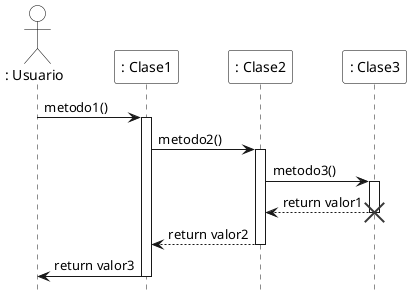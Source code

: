@startuml
skinparam monochrome true
skinparam shadowing false
skinparam ActorBackgroundColor White
skinparam ActorBorderColor Black
skinparam ParticipantBorderColor Black
skinparam ParticipantBackgroundColor White
hide footbox

actor ": Usuario"

": Usuario" -> ": Clase1": metodo1()
activate ": Clase1"

": Clase1" -> ": Clase2": metodo2()
activate ": Clase2"

": Clase2" -> ": Clase3": metodo3()
activate ": Clase3"
": Clase3" --> ": Clase2": return valor1
destroy ": Clase3"

": Clase2" --> ": Clase1": return valor2
deactivate ": Clase2"

": Clase1" -> ": Usuario": return valor3
deactivate ": Clase1"
@enduml

